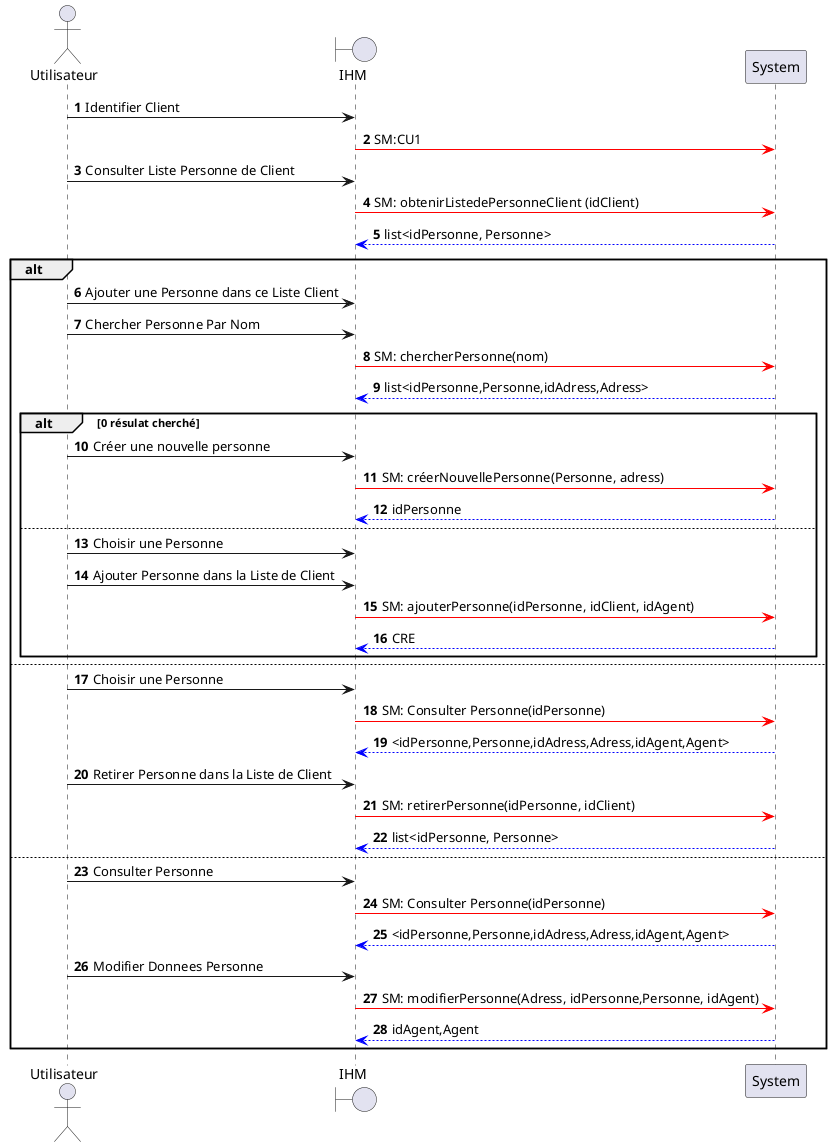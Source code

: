 @startuml

actor Utilisateur as U
boundary IHM as I
participant System as S

'在personne和Contact之间添加一个association 来储存最后一个modifier/ajouter 的Contact的Id
autonumber

U->I: Identifier Client
    I-[#red]>S: SM:CU1

U->I: Consulter Liste Personne de Client
    I-[#red]>S: SM: obtenirListedePersonneClient (idClient)

    S-[#0000FF]->I: list<idPersonne, Personne>


'U->I: Modifier Liste Personne de Client
'U->I: Consulter Liste Personne de Client
alt
    U->I: Ajouter une Personne dans ce Liste Client

    U->I: Chercher Personne Par Nom
        I-[#red]>S: SM: chercherPersonne(nom)
        S-[#0000FF]->I: list<idPersonne,Personne,idAdress,Adress>
    alt  0 résulat cherché
    U->I: Créer une nouvelle personne
        I-[#red]>S: SM: créerNouvellePersonne(Personne, adress)
        S-[#0000FF]->I: idPersonne
    else
    U->I: Choisir une Personne

    U->I: Ajouter Personne dans la Liste de Client
        I-[#red]>S: SM: ajouterPersonne(idPersonne, idClient, idAgent)
        S-[#0000FF]->I: CRE
    end
else
    U->I: Choisir une Personne
        I-[#red]>S: SM: Consulter Personne(idPersonne)
        S-[#0000FF]->I: <idPersonne,Personne,idAdress,Adress,idAgent,Agent>
    U->I: Retirer Personne dans la Liste de Client
        I-[#red]>S: SM: retirerPersonne(idPersonne, idClient)
        S-[#0000FF]->I: list<idPersonne, Personne>
else
    U->I: Consulter Personne
        I-[#red]>S: SM: Consulter Personne(idPersonne)
        S-[#0000FF]->I: <idPersonne,Personne,idAdress,Adress,idAgent,Agent>
    U->I: Modifier Donnees Personne
        I-[#red]>S: SM: modifierPersonne(Adress, idPersonne,Personne, idAgent)
        S-[#0000FF]->I: idAgent,Agent

end
@enduml